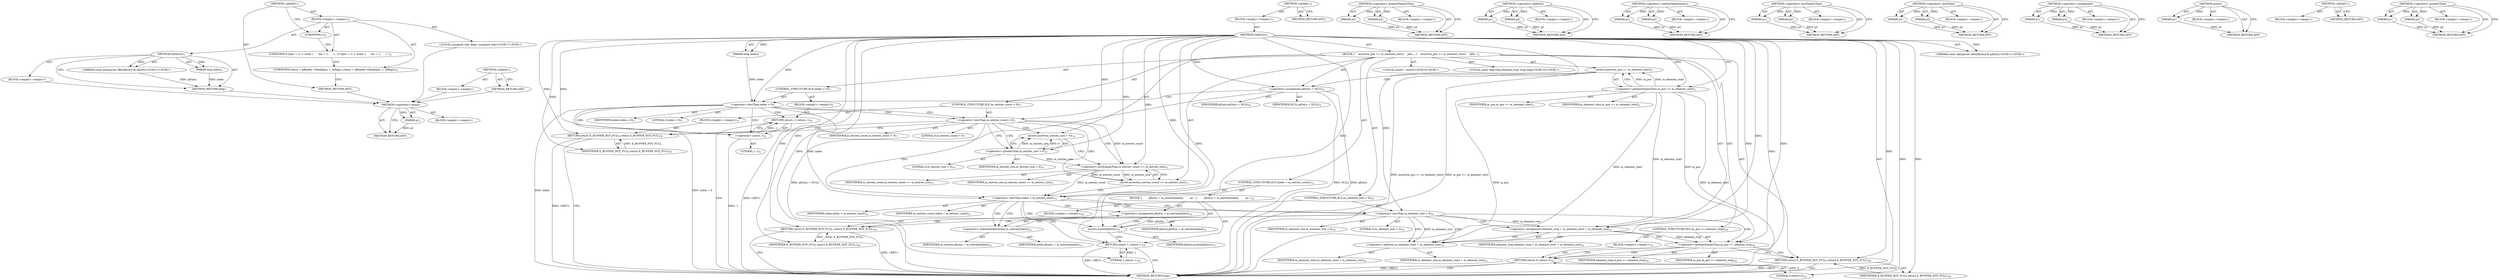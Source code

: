 digraph "&lt;global&gt;" {
vulnerable_123 [label=<(METHOD,&lt;operator&gt;.minus)>];
vulnerable_124 [label=<(PARAM,p1)>];
vulnerable_125 [label=<(BLOCK,&lt;empty&gt;,&lt;empty&gt;)>];
vulnerable_126 [label=<(METHOD_RETURN,ANY)>];
vulnerable_6 [label=<(METHOD,&lt;global&gt;)<SUB>1</SUB>>];
vulnerable_7 [label=<(BLOCK,&lt;empty&gt;,&lt;empty&gt;)<SUB>1</SUB>>];
vulnerable_8 [label=<(METHOD,GetEntry)<SUB>1</SUB>>];
vulnerable_9 [label=<(PARAM,long index)<SUB>1</SUB>>];
vulnerable_10 [label="<(PARAM,const mkvparser::BlockEntry*&amp; pEntry)<SUB>1</SUB>>"];
vulnerable_11 [label=<(BLOCK,{
    assert(m_pos &gt;= m_element_start);
    pEn...,{
    assert(m_pos &gt;= m_element_start);
    pEn...)<SUB>2</SUB>>];
vulnerable_12 [label=<(assert,assert(m_pos &gt;= m_element_start))<SUB>3</SUB>>];
vulnerable_13 [label=<(&lt;operator&gt;.greaterEqualsThan,m_pos &gt;= m_element_start)<SUB>3</SUB>>];
vulnerable_14 [label=<(IDENTIFIER,m_pos,m_pos &gt;= m_element_start)<SUB>3</SUB>>];
vulnerable_15 [label=<(IDENTIFIER,m_element_start,m_pos &gt;= m_element_start)<SUB>3</SUB>>];
vulnerable_16 [label=<(&lt;operator&gt;.assignment,pEntry = NULL)<SUB>4</SUB>>];
vulnerable_17 [label=<(IDENTIFIER,pEntry,pEntry = NULL)<SUB>4</SUB>>];
vulnerable_18 [label=<(IDENTIFIER,NULL,pEntry = NULL)<SUB>4</SUB>>];
vulnerable_19 [label=<(CONTROL_STRUCTURE,IF,if (index &lt; 0))<SUB>5</SUB>>];
vulnerable_20 [label=<(&lt;operator&gt;.lessThan,index &lt; 0)<SUB>5</SUB>>];
vulnerable_21 [label=<(IDENTIFIER,index,index &lt; 0)<SUB>5</SUB>>];
vulnerable_22 [label=<(LITERAL,0,index &lt; 0)<SUB>5</SUB>>];
vulnerable_23 [label=<(BLOCK,&lt;empty&gt;,&lt;empty&gt;)<SUB>6</SUB>>];
vulnerable_24 [label=<(RETURN,return -1;,return -1;)<SUB>6</SUB>>];
vulnerable_25 [label=<(&lt;operator&gt;.minus,-1)<SUB>6</SUB>>];
vulnerable_26 [label=<(LITERAL,1,-1)<SUB>6</SUB>>];
vulnerable_27 [label=<(CONTROL_STRUCTURE,IF,if (m_entries_count &lt; 0))<SUB>7</SUB>>];
vulnerable_28 [label=<(&lt;operator&gt;.lessThan,m_entries_count &lt; 0)<SUB>7</SUB>>];
vulnerable_29 [label=<(IDENTIFIER,m_entries_count,m_entries_count &lt; 0)<SUB>7</SUB>>];
vulnerable_30 [label=<(LITERAL,0,m_entries_count &lt; 0)<SUB>7</SUB>>];
vulnerable_31 [label=<(BLOCK,&lt;empty&gt;,&lt;empty&gt;)<SUB>8</SUB>>];
vulnerable_32 [label=<(RETURN,return E_BUFFER_NOT_FULL;,return E_BUFFER_NOT_FULL;)<SUB>8</SUB>>];
vulnerable_33 [label=<(IDENTIFIER,E_BUFFER_NOT_FULL,return E_BUFFER_NOT_FULL;)<SUB>8</SUB>>];
vulnerable_34 [label="<(LOCAL,assert : assert)<SUB>9</SUB>>"];
vulnerable_35 [label=<(assert,assert(m_entries_size &gt; 0))<SUB>10</SUB>>];
vulnerable_36 [label=<(&lt;operator&gt;.greaterThan,m_entries_size &gt; 0)<SUB>10</SUB>>];
vulnerable_37 [label=<(IDENTIFIER,m_entries_size,m_entries_size &gt; 0)<SUB>10</SUB>>];
vulnerable_38 [label=<(LITERAL,0,m_entries_size &gt; 0)<SUB>10</SUB>>];
vulnerable_39 [label=<(assert,assert(m_entries_count &lt;= m_entries_size))<SUB>11</SUB>>];
vulnerable_40 [label=<(&lt;operator&gt;.lessEqualsThan,m_entries_count &lt;= m_entries_size)<SUB>11</SUB>>];
vulnerable_41 [label=<(IDENTIFIER,m_entries_count,m_entries_count &lt;= m_entries_size)<SUB>11</SUB>>];
vulnerable_42 [label=<(IDENTIFIER,m_entries_size,m_entries_count &lt;= m_entries_size)<SUB>11</SUB>>];
vulnerable_43 [label=<(CONTROL_STRUCTURE,IF,if (index &lt; m_entries_count))<SUB>12</SUB>>];
vulnerable_44 [label=<(&lt;operator&gt;.lessThan,index &lt; m_entries_count)<SUB>12</SUB>>];
vulnerable_45 [label=<(IDENTIFIER,index,index &lt; m_entries_count)<SUB>12</SUB>>];
vulnerable_46 [label=<(IDENTIFIER,m_entries_count,index &lt; m_entries_count)<SUB>12</SUB>>];
vulnerable_47 [label=<(BLOCK,{
        pEntry = m_entries[index];
        as...,{
        pEntry = m_entries[index];
        as...)<SUB>13</SUB>>];
vulnerable_48 [label=<(&lt;operator&gt;.assignment,pEntry = m_entries[index])<SUB>14</SUB>>];
vulnerable_49 [label=<(IDENTIFIER,pEntry,pEntry = m_entries[index])<SUB>14</SUB>>];
vulnerable_50 [label=<(&lt;operator&gt;.indirectIndexAccess,m_entries[index])<SUB>14</SUB>>];
vulnerable_51 [label=<(IDENTIFIER,m_entries,pEntry = m_entries[index])<SUB>14</SUB>>];
vulnerable_52 [label=<(IDENTIFIER,index,pEntry = m_entries[index])<SUB>14</SUB>>];
vulnerable_53 [label=<(assert,assert(pEntry))<SUB>15</SUB>>];
vulnerable_54 [label=<(IDENTIFIER,pEntry,assert(pEntry))<SUB>15</SUB>>];
vulnerable_55 [label=<(RETURN,return 1;,return 1;)<SUB>16</SUB>>];
vulnerable_56 [label=<(LITERAL,1,return 1;)<SUB>16</SUB>>];
vulnerable_57 [label=<(CONTROL_STRUCTURE,IF,if (m_element_size &lt; 0))<SUB>19</SUB>>];
vulnerable_58 [label=<(&lt;operator&gt;.lessThan,m_element_size &lt; 0)<SUB>19</SUB>>];
vulnerable_59 [label=<(IDENTIFIER,m_element_size,m_element_size &lt; 0)<SUB>19</SUB>>];
vulnerable_60 [label=<(LITERAL,0,m_element_size &lt; 0)<SUB>19</SUB>>];
vulnerable_61 [label=<(BLOCK,&lt;empty&gt;,&lt;empty&gt;)<SUB>20</SUB>>];
vulnerable_62 [label=<(RETURN,return E_BUFFER_NOT_FULL;,return E_BUFFER_NOT_FULL;)<SUB>20</SUB>>];
vulnerable_63 [label=<(IDENTIFIER,E_BUFFER_NOT_FULL,return E_BUFFER_NOT_FULL;)<SUB>20</SUB>>];
vulnerable_64 [label="<(LOCAL,const long long element_stop: long long)<SUB>22</SUB>>"];
vulnerable_65 [label=<(&lt;operator&gt;.assignment,element_stop = m_element_start + m_element_size)<SUB>22</SUB>>];
vulnerable_66 [label=<(IDENTIFIER,element_stop,element_stop = m_element_start + m_element_size)<SUB>22</SUB>>];
vulnerable_67 [label=<(&lt;operator&gt;.addition,m_element_start + m_element_size)<SUB>22</SUB>>];
vulnerable_68 [label=<(IDENTIFIER,m_element_start,m_element_start + m_element_size)<SUB>22</SUB>>];
vulnerable_69 [label=<(IDENTIFIER,m_element_size,m_element_start + m_element_size)<SUB>22</SUB>>];
vulnerable_70 [label=<(CONTROL_STRUCTURE,IF,if (m_pos &gt;= element_stop))<SUB>24</SUB>>];
vulnerable_71 [label=<(&lt;operator&gt;.greaterEqualsThan,m_pos &gt;= element_stop)<SUB>24</SUB>>];
vulnerable_72 [label=<(IDENTIFIER,m_pos,m_pos &gt;= element_stop)<SUB>24</SUB>>];
vulnerable_73 [label=<(IDENTIFIER,element_stop,m_pos &gt;= element_stop)<SUB>24</SUB>>];
vulnerable_74 [label=<(BLOCK,&lt;empty&gt;,&lt;empty&gt;)<SUB>25</SUB>>];
vulnerable_75 [label=<(RETURN,return 0;,return 0;)<SUB>25</SUB>>];
vulnerable_76 [label=<(LITERAL,0,return 0;)<SUB>25</SUB>>];
vulnerable_77 [label=<(RETURN,return E_BUFFER_NOT_FULL;,return E_BUFFER_NOT_FULL;)<SUB>26</SUB>>];
vulnerable_78 [label=<(IDENTIFIER,E_BUFFER_NOT_FULL,return E_BUFFER_NOT_FULL;)<SUB>26</SUB>>];
vulnerable_79 [label=<(METHOD_RETURN,long)<SUB>1</SUB>>];
vulnerable_81 [label=<(METHOD_RETURN,ANY)<SUB>1</SUB>>];
vulnerable_108 [label=<(METHOD,&lt;operator&gt;.greaterEqualsThan)>];
vulnerable_109 [label=<(PARAM,p1)>];
vulnerable_110 [label=<(PARAM,p2)>];
vulnerable_111 [label=<(BLOCK,&lt;empty&gt;,&lt;empty&gt;)>];
vulnerable_112 [label=<(METHOD_RETURN,ANY)>];
vulnerable_142 [label=<(METHOD,&lt;operator&gt;.addition)>];
vulnerable_143 [label=<(PARAM,p1)>];
vulnerable_144 [label=<(PARAM,p2)>];
vulnerable_145 [label=<(BLOCK,&lt;empty&gt;,&lt;empty&gt;)>];
vulnerable_146 [label=<(METHOD_RETURN,ANY)>];
vulnerable_137 [label=<(METHOD,&lt;operator&gt;.indirectIndexAccess)>];
vulnerable_138 [label=<(PARAM,p1)>];
vulnerable_139 [label=<(PARAM,p2)>];
vulnerable_140 [label=<(BLOCK,&lt;empty&gt;,&lt;empty&gt;)>];
vulnerable_141 [label=<(METHOD_RETURN,ANY)>];
vulnerable_132 [label=<(METHOD,&lt;operator&gt;.lessEqualsThan)>];
vulnerable_133 [label=<(PARAM,p1)>];
vulnerable_134 [label=<(PARAM,p2)>];
vulnerable_135 [label=<(BLOCK,&lt;empty&gt;,&lt;empty&gt;)>];
vulnerable_136 [label=<(METHOD_RETURN,ANY)>];
vulnerable_118 [label=<(METHOD,&lt;operator&gt;.lessThan)>];
vulnerable_119 [label=<(PARAM,p1)>];
vulnerable_120 [label=<(PARAM,p2)>];
vulnerable_121 [label=<(BLOCK,&lt;empty&gt;,&lt;empty&gt;)>];
vulnerable_122 [label=<(METHOD_RETURN,ANY)>];
vulnerable_113 [label=<(METHOD,&lt;operator&gt;.assignment)>];
vulnerable_114 [label=<(PARAM,p1)>];
vulnerable_115 [label=<(PARAM,p2)>];
vulnerable_116 [label=<(BLOCK,&lt;empty&gt;,&lt;empty&gt;)>];
vulnerable_117 [label=<(METHOD_RETURN,ANY)>];
vulnerable_104 [label=<(METHOD,assert)>];
vulnerable_105 [label=<(PARAM,p1)>];
vulnerable_106 [label=<(BLOCK,&lt;empty&gt;,&lt;empty&gt;)>];
vulnerable_107 [label=<(METHOD_RETURN,ANY)>];
vulnerable_98 [label=<(METHOD,&lt;global&gt;)<SUB>1</SUB>>];
vulnerable_99 [label=<(BLOCK,&lt;empty&gt;,&lt;empty&gt;)>];
vulnerable_100 [label=<(METHOD_RETURN,ANY)>];
vulnerable_127 [label=<(METHOD,&lt;operator&gt;.greaterThan)>];
vulnerable_128 [label=<(PARAM,p1)>];
vulnerable_129 [label=<(PARAM,p2)>];
vulnerable_130 [label=<(BLOCK,&lt;empty&gt;,&lt;empty&gt;)>];
vulnerable_131 [label=<(METHOD_RETURN,ANY)>];
fixed_6 [label=<(METHOD,&lt;global&gt;)<SUB>1</SUB>>];
fixed_7 [label=<(BLOCK,&lt;empty&gt;,&lt;empty&gt;)<SUB>1</SUB>>];
fixed_8 [label=<(METHOD,GetEntry)<SUB>1</SUB>>];
fixed_9 [label=<(PARAM,long index)<SUB>1</SUB>>];
fixed_10 [label="<(PARAM,const mkvparser::BlockEntry*&amp; pEntry)<SUB>1</SUB>>"];
fixed_11 [label=<(BLOCK,&lt;empty&gt;,&lt;empty&gt;)>];
fixed_12 [label=<(METHOD_RETURN,long)<SUB>1</SUB>>];
fixed_14 [label=<(UNKNOWN,t,t)<SUB>1</SUB>>];
fixed_15 [label=<(UNKNOWN,if ((pos + 1) &gt; avail) {
      len = 1;
      r...,if ((pos + 1) &gt; avail) {
      len = 1;
      r...)<SUB>2</SUB>>];
fixed_16 [label="<(LOCAL,unsigned char flags: unsigned char)<SUB>7</SUB>>"];
fixed_17 [label=<(UNKNOWN,status = pReader-&gt;Read(pos, 1, &amp;flags);,status = pReader-&gt;Read(pos, 1, &amp;flags);)<SUB>9</SUB>>];
fixed_18 [label=<(METHOD_RETURN,ANY)<SUB>1</SUB>>];
fixed_29 [label=<(METHOD,&lt;global&gt;)<SUB>1</SUB>>];
fixed_30 [label=<(BLOCK,&lt;empty&gt;,&lt;empty&gt;)>];
fixed_31 [label=<(METHOD_RETURN,ANY)>];
vulnerable_123 -> vulnerable_124  [key=0, label="AST: "];
vulnerable_123 -> vulnerable_124  [key=1, label="DDG: "];
vulnerable_123 -> vulnerable_125  [key=0, label="AST: "];
vulnerable_123 -> vulnerable_126  [key=0, label="AST: "];
vulnerable_123 -> vulnerable_126  [key=1, label="CFG: "];
vulnerable_124 -> vulnerable_126  [key=0, label="DDG: p1"];
vulnerable_6 -> vulnerable_7  [key=0, label="AST: "];
vulnerable_6 -> vulnerable_81  [key=0, label="AST: "];
vulnerable_6 -> vulnerable_81  [key=1, label="CFG: "];
vulnerable_7 -> vulnerable_8  [key=0, label="AST: "];
vulnerable_8 -> vulnerable_9  [key=0, label="AST: "];
vulnerable_8 -> vulnerable_9  [key=1, label="DDG: "];
vulnerable_8 -> vulnerable_10  [key=0, label="AST: "];
vulnerable_8 -> vulnerable_10  [key=1, label="DDG: "];
vulnerable_8 -> vulnerable_11  [key=0, label="AST: "];
vulnerable_8 -> vulnerable_79  [key=0, label="AST: "];
vulnerable_8 -> vulnerable_13  [key=0, label="CFG: "];
vulnerable_8 -> vulnerable_13  [key=1, label="DDG: "];
vulnerable_8 -> vulnerable_16  [key=0, label="DDG: "];
vulnerable_8 -> vulnerable_65  [key=0, label="DDG: "];
vulnerable_8 -> vulnerable_77  [key=0, label="DDG: "];
vulnerable_8 -> vulnerable_78  [key=0, label="DDG: "];
vulnerable_8 -> vulnerable_20  [key=0, label="DDG: "];
vulnerable_8 -> vulnerable_28  [key=0, label="DDG: "];
vulnerable_8 -> vulnerable_32  [key=0, label="DDG: "];
vulnerable_8 -> vulnerable_36  [key=0, label="DDG: "];
vulnerable_8 -> vulnerable_40  [key=0, label="DDG: "];
vulnerable_8 -> vulnerable_44  [key=0, label="DDG: "];
vulnerable_8 -> vulnerable_55  [key=0, label="DDG: "];
vulnerable_8 -> vulnerable_58  [key=0, label="DDG: "];
vulnerable_8 -> vulnerable_62  [key=0, label="DDG: "];
vulnerable_8 -> vulnerable_67  [key=0, label="DDG: "];
vulnerable_8 -> vulnerable_71  [key=0, label="DDG: "];
vulnerable_8 -> vulnerable_75  [key=0, label="DDG: "];
vulnerable_8 -> vulnerable_33  [key=0, label="DDG: "];
vulnerable_8 -> vulnerable_53  [key=0, label="DDG: "];
vulnerable_8 -> vulnerable_56  [key=0, label="DDG: "];
vulnerable_8 -> vulnerable_63  [key=0, label="DDG: "];
vulnerable_8 -> vulnerable_76  [key=0, label="DDG: "];
vulnerable_8 -> vulnerable_25  [key=0, label="DDG: "];
vulnerable_9 -> vulnerable_20  [key=0, label="DDG: index"];
vulnerable_11 -> vulnerable_12  [key=0, label="AST: "];
vulnerable_11 -> vulnerable_16  [key=0, label="AST: "];
vulnerable_11 -> vulnerable_19  [key=0, label="AST: "];
vulnerable_11 -> vulnerable_27  [key=0, label="AST: "];
vulnerable_11 -> vulnerable_34  [key=0, label="AST: "];
vulnerable_11 -> vulnerable_35  [key=0, label="AST: "];
vulnerable_11 -> vulnerable_39  [key=0, label="AST: "];
vulnerable_11 -> vulnerable_43  [key=0, label="AST: "];
vulnerable_11 -> vulnerable_57  [key=0, label="AST: "];
vulnerable_11 -> vulnerable_64  [key=0, label="AST: "];
vulnerable_11 -> vulnerable_65  [key=0, label="AST: "];
vulnerable_11 -> vulnerable_70  [key=0, label="AST: "];
vulnerable_11 -> vulnerable_77  [key=0, label="AST: "];
vulnerable_12 -> vulnerable_13  [key=0, label="AST: "];
vulnerable_12 -> vulnerable_16  [key=0, label="CFG: "];
vulnerable_12 -> vulnerable_79  [key=0, label="DDG: m_pos &gt;= m_element_start"];
vulnerable_12 -> vulnerable_79  [key=1, label="DDG: assert(m_pos &gt;= m_element_start)"];
vulnerable_13 -> vulnerable_14  [key=0, label="AST: "];
vulnerable_13 -> vulnerable_15  [key=0, label="AST: "];
vulnerable_13 -> vulnerable_12  [key=0, label="CFG: "];
vulnerable_13 -> vulnerable_12  [key=1, label="DDG: m_pos"];
vulnerable_13 -> vulnerable_12  [key=2, label="DDG: m_element_start"];
vulnerable_13 -> vulnerable_79  [key=0, label="DDG: m_pos"];
vulnerable_13 -> vulnerable_79  [key=1, label="DDG: m_element_start"];
vulnerable_13 -> vulnerable_65  [key=0, label="DDG: m_element_start"];
vulnerable_13 -> vulnerable_67  [key=0, label="DDG: m_element_start"];
vulnerable_13 -> vulnerable_71  [key=0, label="DDG: m_pos"];
vulnerable_16 -> vulnerable_17  [key=0, label="AST: "];
vulnerable_16 -> vulnerable_18  [key=0, label="AST: "];
vulnerable_16 -> vulnerable_20  [key=0, label="CFG: "];
vulnerable_16 -> vulnerable_79  [key=0, label="DDG: pEntry"];
vulnerable_16 -> vulnerable_79  [key=1, label="DDG: pEntry = NULL"];
vulnerable_16 -> vulnerable_79  [key=2, label="DDG: NULL"];
vulnerable_19 -> vulnerable_20  [key=0, label="AST: "];
vulnerable_19 -> vulnerable_23  [key=0, label="AST: "];
vulnerable_20 -> vulnerable_21  [key=0, label="AST: "];
vulnerable_20 -> vulnerable_22  [key=0, label="AST: "];
vulnerable_20 -> vulnerable_25  [key=0, label="CFG: "];
vulnerable_20 -> vulnerable_25  [key=1, label="CDG: "];
vulnerable_20 -> vulnerable_28  [key=0, label="CFG: "];
vulnerable_20 -> vulnerable_28  [key=1, label="CDG: "];
vulnerable_20 -> vulnerable_79  [key=0, label="DDG: index"];
vulnerable_20 -> vulnerable_79  [key=1, label="DDG: index &lt; 0"];
vulnerable_20 -> vulnerable_44  [key=0, label="DDG: index"];
vulnerable_20 -> vulnerable_24  [key=0, label="CDG: "];
vulnerable_23 -> vulnerable_24  [key=0, label="AST: "];
vulnerable_24 -> vulnerable_25  [key=0, label="AST: "];
vulnerable_24 -> vulnerable_79  [key=0, label="CFG: "];
vulnerable_24 -> vulnerable_79  [key=1, label="DDG: &lt;RET&gt;"];
vulnerable_25 -> vulnerable_26  [key=0, label="AST: "];
vulnerable_25 -> vulnerable_24  [key=0, label="CFG: "];
vulnerable_25 -> vulnerable_24  [key=1, label="DDG: -1"];
vulnerable_25 -> vulnerable_79  [key=0, label="DDG: -1"];
vulnerable_27 -> vulnerable_28  [key=0, label="AST: "];
vulnerable_27 -> vulnerable_31  [key=0, label="AST: "];
vulnerable_28 -> vulnerable_29  [key=0, label="AST: "];
vulnerable_28 -> vulnerable_30  [key=0, label="AST: "];
vulnerable_28 -> vulnerable_32  [key=0, label="CFG: "];
vulnerable_28 -> vulnerable_32  [key=1, label="CDG: "];
vulnerable_28 -> vulnerable_36  [key=0, label="CFG: "];
vulnerable_28 -> vulnerable_36  [key=1, label="CDG: "];
vulnerable_28 -> vulnerable_40  [key=0, label="DDG: m_entries_count"];
vulnerable_28 -> vulnerable_40  [key=1, label="CDG: "];
vulnerable_28 -> vulnerable_44  [key=0, label="CDG: "];
vulnerable_28 -> vulnerable_35  [key=0, label="CDG: "];
vulnerable_28 -> vulnerable_39  [key=0, label="CDG: "];
vulnerable_31 -> vulnerable_32  [key=0, label="AST: "];
vulnerable_32 -> vulnerable_33  [key=0, label="AST: "];
vulnerable_32 -> vulnerable_79  [key=0, label="CFG: "];
vulnerable_32 -> vulnerable_79  [key=1, label="DDG: &lt;RET&gt;"];
vulnerable_33 -> vulnerable_32  [key=0, label="DDG: E_BUFFER_NOT_FULL"];
vulnerable_35 -> vulnerable_36  [key=0, label="AST: "];
vulnerable_35 -> vulnerable_40  [key=0, label="CFG: "];
vulnerable_36 -> vulnerable_37  [key=0, label="AST: "];
vulnerable_36 -> vulnerable_38  [key=0, label="AST: "];
vulnerable_36 -> vulnerable_35  [key=0, label="CFG: "];
vulnerable_36 -> vulnerable_35  [key=1, label="DDG: m_entries_size"];
vulnerable_36 -> vulnerable_35  [key=2, label="DDG: 0"];
vulnerable_36 -> vulnerable_40  [key=0, label="DDG: m_entries_size"];
vulnerable_39 -> vulnerable_40  [key=0, label="AST: "];
vulnerable_39 -> vulnerable_44  [key=0, label="CFG: "];
vulnerable_40 -> vulnerable_41  [key=0, label="AST: "];
vulnerable_40 -> vulnerable_42  [key=0, label="AST: "];
vulnerable_40 -> vulnerable_39  [key=0, label="CFG: "];
vulnerable_40 -> vulnerable_39  [key=1, label="DDG: m_entries_count"];
vulnerable_40 -> vulnerable_39  [key=2, label="DDG: m_entries_size"];
vulnerable_40 -> vulnerable_44  [key=0, label="DDG: m_entries_count"];
vulnerable_43 -> vulnerable_44  [key=0, label="AST: "];
vulnerable_43 -> vulnerable_47  [key=0, label="AST: "];
vulnerable_44 -> vulnerable_45  [key=0, label="AST: "];
vulnerable_44 -> vulnerable_46  [key=0, label="AST: "];
vulnerable_44 -> vulnerable_50  [key=0, label="CFG: "];
vulnerable_44 -> vulnerable_50  [key=1, label="CDG: "];
vulnerable_44 -> vulnerable_58  [key=0, label="CFG: "];
vulnerable_44 -> vulnerable_58  [key=1, label="CDG: "];
vulnerable_44 -> vulnerable_48  [key=0, label="CDG: "];
vulnerable_44 -> vulnerable_53  [key=0, label="CDG: "];
vulnerable_44 -> vulnerable_55  [key=0, label="CDG: "];
vulnerable_47 -> vulnerable_48  [key=0, label="AST: "];
vulnerable_47 -> vulnerable_53  [key=0, label="AST: "];
vulnerable_47 -> vulnerable_55  [key=0, label="AST: "];
vulnerable_48 -> vulnerable_49  [key=0, label="AST: "];
vulnerable_48 -> vulnerable_50  [key=0, label="AST: "];
vulnerable_48 -> vulnerable_53  [key=0, label="CFG: "];
vulnerable_48 -> vulnerable_53  [key=1, label="DDG: pEntry"];
vulnerable_50 -> vulnerable_51  [key=0, label="AST: "];
vulnerable_50 -> vulnerable_52  [key=0, label="AST: "];
vulnerable_50 -> vulnerable_48  [key=0, label="CFG: "];
vulnerable_53 -> vulnerable_54  [key=0, label="AST: "];
vulnerable_53 -> vulnerable_55  [key=0, label="CFG: "];
vulnerable_55 -> vulnerable_56  [key=0, label="AST: "];
vulnerable_55 -> vulnerable_79  [key=0, label="CFG: "];
vulnerable_55 -> vulnerable_79  [key=1, label="DDG: &lt;RET&gt;"];
vulnerable_56 -> vulnerable_55  [key=0, label="DDG: 1"];
vulnerable_57 -> vulnerable_58  [key=0, label="AST: "];
vulnerable_57 -> vulnerable_61  [key=0, label="AST: "];
vulnerable_58 -> vulnerable_59  [key=0, label="AST: "];
vulnerable_58 -> vulnerable_60  [key=0, label="AST: "];
vulnerable_58 -> vulnerable_62  [key=0, label="CFG: "];
vulnerable_58 -> vulnerable_62  [key=1, label="CDG: "];
vulnerable_58 -> vulnerable_67  [key=0, label="CFG: "];
vulnerable_58 -> vulnerable_67  [key=1, label="DDG: m_element_size"];
vulnerable_58 -> vulnerable_67  [key=2, label="CDG: "];
vulnerable_58 -> vulnerable_65  [key=0, label="DDG: m_element_size"];
vulnerable_58 -> vulnerable_65  [key=1, label="CDG: "];
vulnerable_58 -> vulnerable_71  [key=0, label="CDG: "];
vulnerable_61 -> vulnerable_62  [key=0, label="AST: "];
vulnerable_62 -> vulnerable_63  [key=0, label="AST: "];
vulnerable_62 -> vulnerable_79  [key=0, label="CFG: "];
vulnerable_62 -> vulnerable_79  [key=1, label="DDG: &lt;RET&gt;"];
vulnerable_63 -> vulnerable_62  [key=0, label="DDG: E_BUFFER_NOT_FULL"];
vulnerable_65 -> vulnerable_66  [key=0, label="AST: "];
vulnerable_65 -> vulnerable_67  [key=0, label="AST: "];
vulnerable_65 -> vulnerable_71  [key=0, label="CFG: "];
vulnerable_65 -> vulnerable_71  [key=1, label="DDG: element_stop"];
vulnerable_67 -> vulnerable_68  [key=0, label="AST: "];
vulnerable_67 -> vulnerable_69  [key=0, label="AST: "];
vulnerable_67 -> vulnerable_65  [key=0, label="CFG: "];
vulnerable_70 -> vulnerable_71  [key=0, label="AST: "];
vulnerable_70 -> vulnerable_74  [key=0, label="AST: "];
vulnerable_71 -> vulnerable_72  [key=0, label="AST: "];
vulnerable_71 -> vulnerable_73  [key=0, label="AST: "];
vulnerable_71 -> vulnerable_75  [key=0, label="CFG: "];
vulnerable_71 -> vulnerable_75  [key=1, label="CDG: "];
vulnerable_71 -> vulnerable_77  [key=0, label="CFG: "];
vulnerable_71 -> vulnerable_77  [key=1, label="CDG: "];
vulnerable_74 -> vulnerable_75  [key=0, label="AST: "];
vulnerable_75 -> vulnerable_76  [key=0, label="AST: "];
vulnerable_75 -> vulnerable_79  [key=0, label="CFG: "];
vulnerable_75 -> vulnerable_79  [key=1, label="DDG: &lt;RET&gt;"];
vulnerable_76 -> vulnerable_75  [key=0, label="DDG: 0"];
vulnerable_77 -> vulnerable_78  [key=0, label="AST: "];
vulnerable_77 -> vulnerable_79  [key=0, label="CFG: "];
vulnerable_77 -> vulnerable_79  [key=1, label="DDG: &lt;RET&gt;"];
vulnerable_78 -> vulnerable_77  [key=0, label="DDG: E_BUFFER_NOT_FULL"];
vulnerable_108 -> vulnerable_109  [key=0, label="AST: "];
vulnerable_108 -> vulnerable_109  [key=1, label="DDG: "];
vulnerable_108 -> vulnerable_111  [key=0, label="AST: "];
vulnerable_108 -> vulnerable_110  [key=0, label="AST: "];
vulnerable_108 -> vulnerable_110  [key=1, label="DDG: "];
vulnerable_108 -> vulnerable_112  [key=0, label="AST: "];
vulnerable_108 -> vulnerable_112  [key=1, label="CFG: "];
vulnerable_109 -> vulnerable_112  [key=0, label="DDG: p1"];
vulnerable_110 -> vulnerable_112  [key=0, label="DDG: p2"];
vulnerable_142 -> vulnerable_143  [key=0, label="AST: "];
vulnerable_142 -> vulnerable_143  [key=1, label="DDG: "];
vulnerable_142 -> vulnerable_145  [key=0, label="AST: "];
vulnerable_142 -> vulnerable_144  [key=0, label="AST: "];
vulnerable_142 -> vulnerable_144  [key=1, label="DDG: "];
vulnerable_142 -> vulnerable_146  [key=0, label="AST: "];
vulnerable_142 -> vulnerable_146  [key=1, label="CFG: "];
vulnerable_143 -> vulnerable_146  [key=0, label="DDG: p1"];
vulnerable_144 -> vulnerable_146  [key=0, label="DDG: p2"];
vulnerable_137 -> vulnerable_138  [key=0, label="AST: "];
vulnerable_137 -> vulnerable_138  [key=1, label="DDG: "];
vulnerable_137 -> vulnerable_140  [key=0, label="AST: "];
vulnerable_137 -> vulnerable_139  [key=0, label="AST: "];
vulnerable_137 -> vulnerable_139  [key=1, label="DDG: "];
vulnerable_137 -> vulnerable_141  [key=0, label="AST: "];
vulnerable_137 -> vulnerable_141  [key=1, label="CFG: "];
vulnerable_138 -> vulnerable_141  [key=0, label="DDG: p1"];
vulnerable_139 -> vulnerable_141  [key=0, label="DDG: p2"];
vulnerable_132 -> vulnerable_133  [key=0, label="AST: "];
vulnerable_132 -> vulnerable_133  [key=1, label="DDG: "];
vulnerable_132 -> vulnerable_135  [key=0, label="AST: "];
vulnerable_132 -> vulnerable_134  [key=0, label="AST: "];
vulnerable_132 -> vulnerable_134  [key=1, label="DDG: "];
vulnerable_132 -> vulnerable_136  [key=0, label="AST: "];
vulnerable_132 -> vulnerable_136  [key=1, label="CFG: "];
vulnerable_133 -> vulnerable_136  [key=0, label="DDG: p1"];
vulnerable_134 -> vulnerable_136  [key=0, label="DDG: p2"];
vulnerable_118 -> vulnerable_119  [key=0, label="AST: "];
vulnerable_118 -> vulnerable_119  [key=1, label="DDG: "];
vulnerable_118 -> vulnerable_121  [key=0, label="AST: "];
vulnerable_118 -> vulnerable_120  [key=0, label="AST: "];
vulnerable_118 -> vulnerable_120  [key=1, label="DDG: "];
vulnerable_118 -> vulnerable_122  [key=0, label="AST: "];
vulnerable_118 -> vulnerable_122  [key=1, label="CFG: "];
vulnerable_119 -> vulnerable_122  [key=0, label="DDG: p1"];
vulnerable_120 -> vulnerable_122  [key=0, label="DDG: p2"];
vulnerable_113 -> vulnerable_114  [key=0, label="AST: "];
vulnerable_113 -> vulnerable_114  [key=1, label="DDG: "];
vulnerable_113 -> vulnerable_116  [key=0, label="AST: "];
vulnerable_113 -> vulnerable_115  [key=0, label="AST: "];
vulnerable_113 -> vulnerable_115  [key=1, label="DDG: "];
vulnerable_113 -> vulnerable_117  [key=0, label="AST: "];
vulnerable_113 -> vulnerable_117  [key=1, label="CFG: "];
vulnerable_114 -> vulnerable_117  [key=0, label="DDG: p1"];
vulnerable_115 -> vulnerable_117  [key=0, label="DDG: p2"];
vulnerable_104 -> vulnerable_105  [key=0, label="AST: "];
vulnerable_104 -> vulnerable_105  [key=1, label="DDG: "];
vulnerable_104 -> vulnerable_106  [key=0, label="AST: "];
vulnerable_104 -> vulnerable_107  [key=0, label="AST: "];
vulnerable_104 -> vulnerable_107  [key=1, label="CFG: "];
vulnerable_105 -> vulnerable_107  [key=0, label="DDG: p1"];
vulnerable_98 -> vulnerable_99  [key=0, label="AST: "];
vulnerable_98 -> vulnerable_100  [key=0, label="AST: "];
vulnerable_98 -> vulnerable_100  [key=1, label="CFG: "];
vulnerable_127 -> vulnerable_128  [key=0, label="AST: "];
vulnerable_127 -> vulnerable_128  [key=1, label="DDG: "];
vulnerable_127 -> vulnerable_130  [key=0, label="AST: "];
vulnerable_127 -> vulnerable_129  [key=0, label="AST: "];
vulnerable_127 -> vulnerable_129  [key=1, label="DDG: "];
vulnerable_127 -> vulnerable_131  [key=0, label="AST: "];
vulnerable_127 -> vulnerable_131  [key=1, label="CFG: "];
vulnerable_128 -> vulnerable_131  [key=0, label="DDG: p1"];
vulnerable_129 -> vulnerable_131  [key=0, label="DDG: p2"];
fixed_6 -> fixed_7  [key=0, label="AST: "];
fixed_6 -> fixed_18  [key=0, label="AST: "];
fixed_6 -> fixed_14  [key=0, label="CFG: "];
fixed_7 -> fixed_8  [key=0, label="AST: "];
fixed_7 -> fixed_14  [key=0, label="AST: "];
fixed_7 -> fixed_15  [key=0, label="AST: "];
fixed_7 -> fixed_16  [key=0, label="AST: "];
fixed_7 -> fixed_17  [key=0, label="AST: "];
fixed_8 -> fixed_9  [key=0, label="AST: "];
fixed_8 -> fixed_9  [key=1, label="DDG: "];
fixed_8 -> fixed_10  [key=0, label="AST: "];
fixed_8 -> fixed_10  [key=1, label="DDG: "];
fixed_8 -> fixed_11  [key=0, label="AST: "];
fixed_8 -> fixed_12  [key=0, label="AST: "];
fixed_8 -> fixed_12  [key=1, label="CFG: "];
fixed_9 -> fixed_12  [key=0, label="DDG: index"];
fixed_10 -> fixed_12  [key=0, label="DDG: pEntry"];
fixed_11 -> vulnerable_123  [key=0];
fixed_12 -> vulnerable_123  [key=0];
fixed_14 -> fixed_15  [key=0, label="CFG: "];
fixed_15 -> fixed_17  [key=0, label="CFG: "];
fixed_16 -> vulnerable_123  [key=0];
fixed_17 -> fixed_18  [key=0, label="CFG: "];
fixed_18 -> vulnerable_123  [key=0];
fixed_29 -> fixed_30  [key=0, label="AST: "];
fixed_29 -> fixed_31  [key=0, label="AST: "];
fixed_29 -> fixed_31  [key=1, label="CFG: "];
fixed_30 -> vulnerable_123  [key=0];
fixed_31 -> vulnerable_123  [key=0];
}
